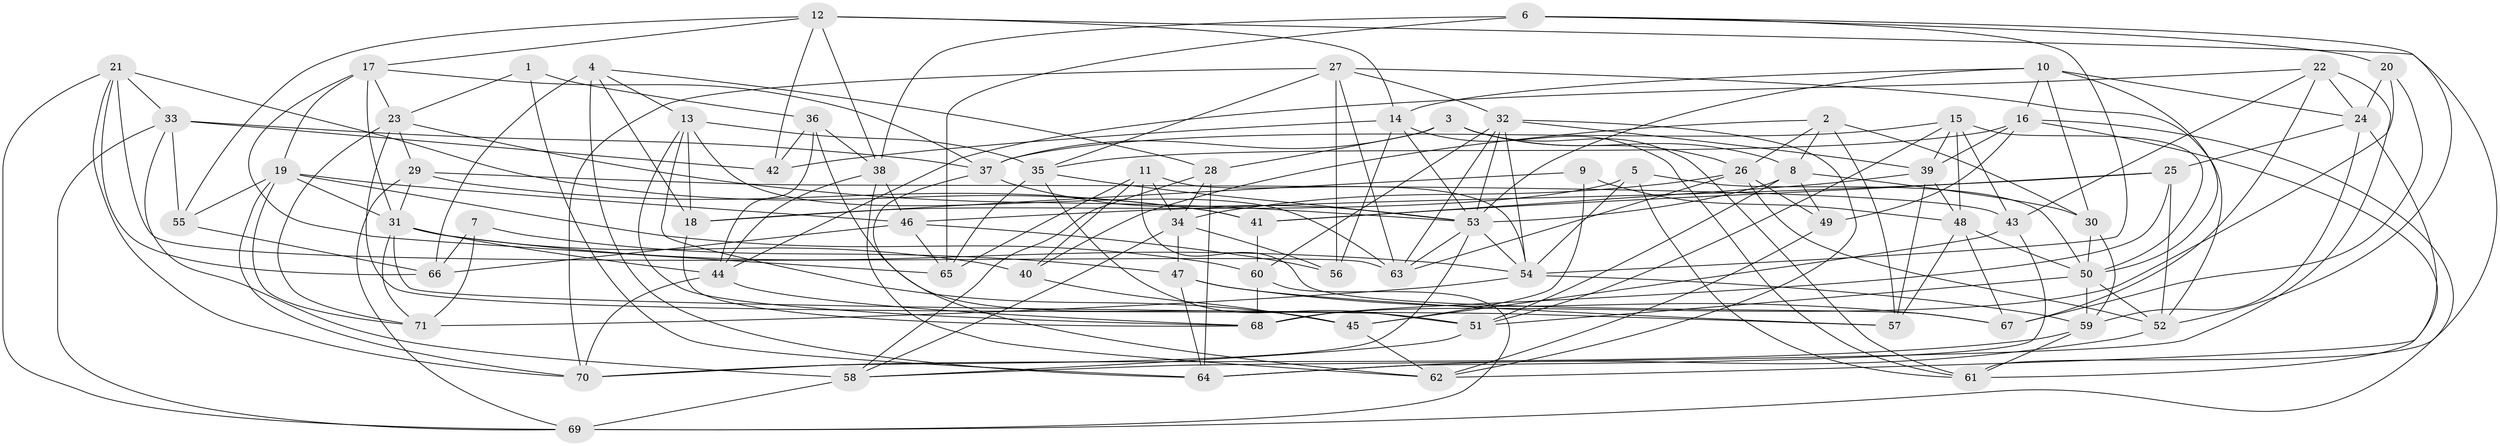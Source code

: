 // original degree distribution, {4: 1.0}
// Generated by graph-tools (version 1.1) at 2025/03/03/09/25 03:03:07]
// undirected, 71 vertices, 197 edges
graph export_dot {
graph [start="1"]
  node [color=gray90,style=filled];
  1;
  2;
  3;
  4;
  5;
  6;
  7;
  8;
  9;
  10;
  11;
  12;
  13;
  14;
  15;
  16;
  17;
  18;
  19;
  20;
  21;
  22;
  23;
  24;
  25;
  26;
  27;
  28;
  29;
  30;
  31;
  32;
  33;
  34;
  35;
  36;
  37;
  38;
  39;
  40;
  41;
  42;
  43;
  44;
  45;
  46;
  47;
  48;
  49;
  50;
  51;
  52;
  53;
  54;
  55;
  56;
  57;
  58;
  59;
  60;
  61;
  62;
  63;
  64;
  65;
  66;
  67;
  68;
  69;
  70;
  71;
  1 -- 23 [weight=1.0];
  1 -- 36 [weight=2.0];
  1 -- 64 [weight=1.0];
  2 -- 8 [weight=1.0];
  2 -- 26 [weight=1.0];
  2 -- 30 [weight=2.0];
  2 -- 40 [weight=1.0];
  2 -- 57 [weight=1.0];
  3 -- 8 [weight=1.0];
  3 -- 26 [weight=1.0];
  3 -- 28 [weight=2.0];
  3 -- 37 [weight=1.0];
  3 -- 61 [weight=1.0];
  4 -- 13 [weight=1.0];
  4 -- 18 [weight=1.0];
  4 -- 28 [weight=1.0];
  4 -- 64 [weight=1.0];
  4 -- 66 [weight=2.0];
  5 -- 18 [weight=1.0];
  5 -- 50 [weight=1.0];
  5 -- 54 [weight=1.0];
  5 -- 61 [weight=1.0];
  6 -- 20 [weight=1.0];
  6 -- 38 [weight=1.0];
  6 -- 52 [weight=1.0];
  6 -- 54 [weight=1.0];
  6 -- 65 [weight=2.0];
  7 -- 47 [weight=1.0];
  7 -- 66 [weight=1.0];
  7 -- 71 [weight=2.0];
  8 -- 30 [weight=1.0];
  8 -- 49 [weight=1.0];
  8 -- 51 [weight=1.0];
  8 -- 53 [weight=1.0];
  9 -- 18 [weight=2.0];
  9 -- 45 [weight=1.0];
  9 -- 48 [weight=1.0];
  10 -- 14 [weight=1.0];
  10 -- 16 [weight=1.0];
  10 -- 24 [weight=1.0];
  10 -- 30 [weight=1.0];
  10 -- 50 [weight=1.0];
  10 -- 53 [weight=1.0];
  11 -- 34 [weight=1.0];
  11 -- 40 [weight=1.0];
  11 -- 54 [weight=2.0];
  11 -- 65 [weight=1.0];
  11 -- 67 [weight=1.0];
  12 -- 14 [weight=1.0];
  12 -- 17 [weight=1.0];
  12 -- 38 [weight=1.0];
  12 -- 42 [weight=1.0];
  12 -- 55 [weight=1.0];
  12 -- 61 [weight=1.0];
  13 -- 18 [weight=1.0];
  13 -- 35 [weight=1.0];
  13 -- 45 [weight=1.0];
  13 -- 63 [weight=1.0];
  13 -- 68 [weight=1.0];
  14 -- 42 [weight=1.0];
  14 -- 53 [weight=1.0];
  14 -- 56 [weight=1.0];
  14 -- 61 [weight=1.0];
  15 -- 37 [weight=1.0];
  15 -- 39 [weight=1.0];
  15 -- 43 [weight=1.0];
  15 -- 48 [weight=1.0];
  15 -- 50 [weight=1.0];
  15 -- 51 [weight=1.0];
  16 -- 35 [weight=1.0];
  16 -- 39 [weight=1.0];
  16 -- 49 [weight=1.0];
  16 -- 61 [weight=1.0];
  16 -- 69 [weight=1.0];
  17 -- 19 [weight=1.0];
  17 -- 23 [weight=1.0];
  17 -- 31 [weight=1.0];
  17 -- 37 [weight=1.0];
  17 -- 65 [weight=1.0];
  18 -- 68 [weight=1.0];
  19 -- 31 [weight=1.0];
  19 -- 46 [weight=1.0];
  19 -- 55 [weight=1.0];
  19 -- 60 [weight=2.0];
  19 -- 70 [weight=1.0];
  19 -- 71 [weight=1.0];
  20 -- 24 [weight=1.0];
  20 -- 67 [weight=1.0];
  20 -- 68 [weight=1.0];
  21 -- 33 [weight=1.0];
  21 -- 41 [weight=1.0];
  21 -- 63 [weight=1.0];
  21 -- 66 [weight=1.0];
  21 -- 69 [weight=1.0];
  21 -- 70 [weight=1.0];
  22 -- 24 [weight=1.0];
  22 -- 43 [weight=1.0];
  22 -- 44 [weight=1.0];
  22 -- 58 [weight=1.0];
  22 -- 67 [weight=2.0];
  23 -- 29 [weight=1.0];
  23 -- 51 [weight=1.0];
  23 -- 53 [weight=1.0];
  23 -- 71 [weight=1.0];
  24 -- 25 [weight=1.0];
  24 -- 59 [weight=1.0];
  24 -- 62 [weight=1.0];
  25 -- 41 [weight=2.0];
  25 -- 46 [weight=1.0];
  25 -- 52 [weight=1.0];
  25 -- 68 [weight=1.0];
  26 -- 34 [weight=1.0];
  26 -- 49 [weight=1.0];
  26 -- 52 [weight=1.0];
  26 -- 63 [weight=1.0];
  27 -- 32 [weight=1.0];
  27 -- 35 [weight=1.0];
  27 -- 52 [weight=1.0];
  27 -- 56 [weight=1.0];
  27 -- 63 [weight=1.0];
  27 -- 70 [weight=1.0];
  28 -- 34 [weight=1.0];
  28 -- 58 [weight=1.0];
  28 -- 64 [weight=1.0];
  29 -- 31 [weight=1.0];
  29 -- 41 [weight=1.0];
  29 -- 43 [weight=2.0];
  29 -- 69 [weight=1.0];
  30 -- 50 [weight=1.0];
  30 -- 59 [weight=1.0];
  31 -- 40 [weight=1.0];
  31 -- 44 [weight=1.0];
  31 -- 54 [weight=1.0];
  31 -- 57 [weight=1.0];
  31 -- 71 [weight=1.0];
  32 -- 39 [weight=1.0];
  32 -- 53 [weight=1.0];
  32 -- 54 [weight=2.0];
  32 -- 60 [weight=1.0];
  32 -- 62 [weight=1.0];
  32 -- 63 [weight=1.0];
  33 -- 37 [weight=1.0];
  33 -- 42 [weight=1.0];
  33 -- 55 [weight=1.0];
  33 -- 58 [weight=1.0];
  33 -- 69 [weight=1.0];
  34 -- 47 [weight=1.0];
  34 -- 56 [weight=1.0];
  34 -- 58 [weight=1.0];
  35 -- 51 [weight=1.0];
  35 -- 53 [weight=1.0];
  35 -- 65 [weight=1.0];
  36 -- 38 [weight=1.0];
  36 -- 42 [weight=1.0];
  36 -- 44 [weight=1.0];
  36 -- 45 [weight=1.0];
  37 -- 53 [weight=1.0];
  37 -- 62 [weight=1.0];
  38 -- 44 [weight=1.0];
  38 -- 46 [weight=1.0];
  38 -- 62 [weight=1.0];
  39 -- 41 [weight=1.0];
  39 -- 48 [weight=1.0];
  39 -- 57 [weight=1.0];
  40 -- 45 [weight=1.0];
  41 -- 60 [weight=1.0];
  43 -- 45 [weight=1.0];
  43 -- 64 [weight=1.0];
  44 -- 68 [weight=1.0];
  44 -- 70 [weight=1.0];
  45 -- 62 [weight=1.0];
  46 -- 56 [weight=1.0];
  46 -- 65 [weight=1.0];
  46 -- 66 [weight=1.0];
  47 -- 57 [weight=2.0];
  47 -- 64 [weight=1.0];
  47 -- 67 [weight=1.0];
  48 -- 50 [weight=1.0];
  48 -- 57 [weight=1.0];
  48 -- 67 [weight=1.0];
  49 -- 62 [weight=1.0];
  50 -- 51 [weight=1.0];
  50 -- 52 [weight=1.0];
  50 -- 59 [weight=1.0];
  51 -- 58 [weight=1.0];
  52 -- 64 [weight=1.0];
  53 -- 54 [weight=1.0];
  53 -- 63 [weight=1.0];
  53 -- 70 [weight=1.0];
  54 -- 59 [weight=1.0];
  54 -- 71 [weight=1.0];
  55 -- 66 [weight=1.0];
  58 -- 69 [weight=1.0];
  59 -- 61 [weight=1.0];
  59 -- 70 [weight=1.0];
  60 -- 68 [weight=1.0];
  60 -- 69 [weight=1.0];
}
